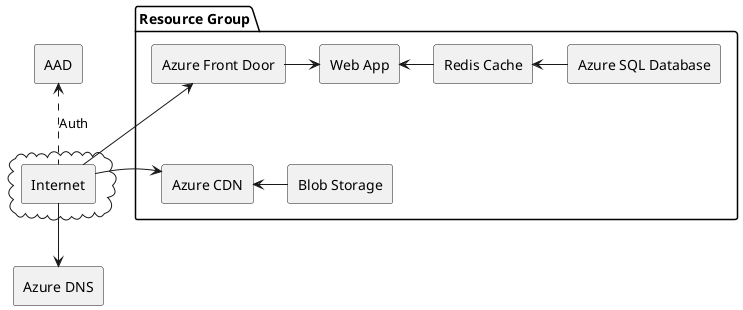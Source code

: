 @startuml "Example"

skinparam componentStyle rectangle

package "Resource Group" {
  [Azure Front Door] -right-> [Web App]
  [Azure Front Door] -[hidden]-> [Azure CDN]
  [Redis Cache] -left-> [Web App]
  [Azure SQL Database] -left-> [Redis Cache]
  [Blob Storage] -left-> [Azure CDN]
}

cloud {
  [Internet]
}

[Internet] .up-> [AAD] : Auth
[Internet] -down-> [Azure DNS]
[Internet] -left-> [Azure Front Door]
[Internet] -left-> [Azure CDN]

@enduml